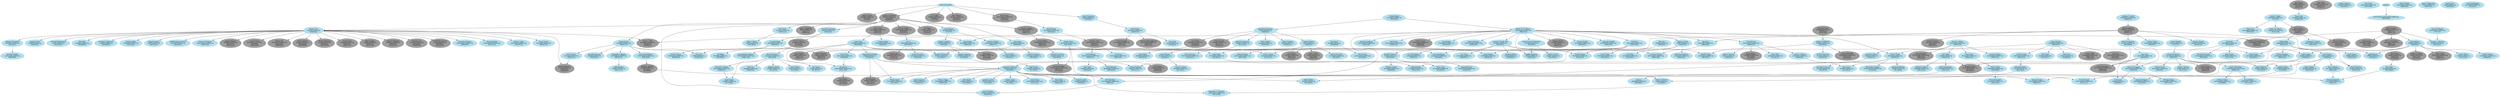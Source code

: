 # $FreeBSD$

# This file is meant to list all FreeBSD src committers and describe the
# mentor-mentee relationships between them.
# The graphical output can be generated from this file with the following
# command:
# $ dot -T png -o file.png committers-src.dot
#
# The dot binary is part of the graphics/graphviz port.

digraph src {

# Node definitions follow this example:
#
#   foo [label="Foo Bar\nfoo@FreeBSD.org\n????/??/??"]
#
# ????/??/?? is the date when the commit bit was obtained, usually the one you
# can find looking at svn logs for the svnadmin/access file.
# Use YYYY/MM/DD format.
#
# For returned commit bits, the node definition will follow this example:
#
#   foo [label="Foo Bar\nfoo@FreeBSD.org\n????/??/??\n????/??/??"]
#
# The first date is the same as for an active committer, the second date is
# the date when the commit bit has been returned. Again, check svn logs.

node [color=grey62, style=filled, bgcolor=black];

# Alumni go here.. Try to keep things sorted.

alm [label="Andrew Moore\nalm@FreeBSD.org\n1993/06/12\n????/??/??"]
anholt [label="Eric Anholt\nanholt@FreeBSD.org\n2002/04/22\n2008/08/07"]
archie [label="Archie Cobbs\narchie@FreeBSD.org\n1998/11/06\n2006/06/09"]
arr [label="Andrew R. Reiter\narr@FreeBSD.org\n2001/11/02\n2005/05/25"]
arun [label="Arun Sharma\narun@FreeBSD.org\n2003/03/06\n2006/12/16"]
asmodai [label="Jeroen Ruigrok\nasmodai@FreeBSD.org\n1999/12/16\n2001/11/16"]
benjsc [label="Benjamin Close\nbenjsc@FreeBSD.org\n2007/02/09\n2010/09/15"]
billf [label="Bill Fumerola\nbillf@FreeBSD.org\n1998/11/11\n2008/11/10"]
bmah [label="Bruce A. Mah\nbmah@FreeBSD.org\n2002/01/29\n2009/09/13"]
bmilekic [label="Bosko Milekic\nbmilekic@FreeBSD.org\n2000/09/21\n2008/11/10"]
bushman [label="Michael Bushkov\nbushman@FreeBSD.org\n2007/03/10\n2010/04/29"]
carl [label="Carl Delsey\ncarl@FreeBSD.org\n2013/01/14\n2014/03/06"]
ceri [label="Ceri Davies\nceri@FreeBSD.org\n2006/11/07\n2012/03/07"]
cjc [label="Crist J. Clark\ncjc@FreeBSD.org\n2001/06/01\n2006/12/29"]
davidxu [label="David Xu\ndavidxu@FreeBSD.org\n2002/09/02\n2014/04/14"]
dds [label="Diomidis Spinellis\ndds@FreeBSD.org\n2003/06/20\n2010/09/22"]
dhartmei [label="Daniel Hartmeier\ndhartmei@FreeBSD.org\n2004/04/06\n2008/12/08"]
dmlb [label="Duncan Barclay\ndmlb@FreeBSD.org\n2001/12/14\n2008/11/10"]
dougb [label="Doug Barton\ndougb@FreeBSD.org\n2000/10/26\n2012/10/08"]
eik [label="Oliver Eikemeier\neik@FreeBSD.org\n2004/05/20\n2008/11/10"]
furuta [label="Atsushi Furuta\nfuruta@FreeBSD.org\n2000/06/21\n2003/03/08"]
gj [label="Gary L. Jennejohn\ngj@FreeBSD.org\n1994/??/??\n2006/04/28"]
groudier [label="Gerard Roudier\ngroudier@FreeBSD.org\n1999/12/30\n2006/04/06"]
jake [label="Jake Burkholder\njake@FreeBSD.org\n2000/05/16\n2008/11/10"]
jayanth [label="Jayanth Vijayaraghavan\njayanth@FreeBSD.org\n2000/05/08\n2008/11/10"]
jb [label="John Birrell\njb@FreeBSD.org\n1997/03/27\n2009/12/15"]
jdp [label="John Polstra\njdp@FreeBSD.org\n1995/12/07\n2008/02/26"]
jedgar [label="Chris D. Faulhaber\njedgar@FreeBSD.org\n1999/12/15\n2006/04/07"]
jkh [label="Jordan K. Hubbard\njkh@FreeBSD.org\n1993/06/12\n2008/06/13"]
jlemon [label="Jonathan Lemon\njlemon@FreeBSD.org\n1997/08/14\n2008/11/10"]
joe [label="Josef Karthauser\njoe@FreeBSD.org\n1999/10/22\n2008/08/10"]
jtc [label="J.T. Conklin\njtc@FreeBSD.org\n1993/06/12\n????/??/??"]
kbyanc [label="Kelly Yancey\nkbyanc@FreeBSD.org\n2000/07/11\n2006/07/25"]
keichii [label="Michael Wu\nkeichii@FreeBSD.org\n2001/03/07\n2006/04/28"]
linimon [label="Mark Linimon\nlinimon@FreeBSD.org\n2006/09/30\n2008/05/04"]
lulf [label="Ulf Lilleengen\nlulf@FreeBSD.org\n2007/10/24\n2012/01/19"]
mb [label="Maxim Bolotin\nmb@FreeBSD.org\n2000/04/06\n2003/03/08"]
marks [label="Mark Santcroos\nmarks@FreeBSD.org\n2004/03/18\n2008/09/29"]
mike [label="Mike Barcroft\nmike@FreeBSD.org\n2001/07/17\n2006/04/28"]
msmith [label="Mike Smith\nmsmith@FreeBSD.org\n1996/10/22\n2003/12/15"]
murray [label="Murray Stokely\nmurray@FreeBSD.org\n2000/04/05\n2010/07/25"]
mux [label="Maxime Henrion\nmux@FreeBSD.org\n2002/03/03\n2011/06/22"]
nate [label="Nate Willams\nnate@FreeBSD.org\n1993/06/12\n2003/12/15"]
njl [label="Nate Lawson\nnjl@FreeBSD.org\n2002/08/07\n2008/02/16"]
non [label="Noriaki Mitsnaga\nnon@FreeBSD.org\n2000/06/19\n2007/03/06"]
onoe [label="Atsushi Onoe\nonoe@FreeBSD.org\n2000/07/21\n2008/11/10"]
rafan [label="Rong-En Fan\nrafan@FreeBSD.org\n2007/01/31\n2012/07/23"]
randi [label="Randi Harper\nrandi@FreeBSD.org\n2010/04/20\n2012/05/10"]
rgrimes [label="Rod Grimes\nrgrimes@FreeBSD.org\n1993/06/12\n2003/03/08"]
rink [label="Rink Springer\nrink@FreeBSD.org\n2006/01/16\n2010/11/04"]
robert [label="Robert Drehmel\nrobert@FreeBSD.org\n2001/08/23\n2006/05/13"]
sah [label="Sam Hopkins\nsah@FreeBSD.org\n2004/12/15\n2008/11/10"]
shafeeq [label="Shafeeq Sinnamohideen\nshafeeq@FreeBSD.org\n2000/06/19\n2006/04/06"]
sheldonh [label="Sheldon Hearn\nsheldonh@FreeBSD.org\n1999/06/14\n2006/05/13"]
shiba [label="Takeshi Shibagaki\nshiba@FreeBSD.org\n2000/06/19\n2008/11/10"]
shin [label="Yoshinobu Inoue\nshin@FreeBSD.org\n1999/07/29\n2003/03/08"]
snb [label="Nick Barkas\nsnb@FreeBSD.org\n2009/05/05\n2010/11/04"]
tmm [label="Thomas Moestl\ntmm@FreeBSD.org\n2001/03/07\n2006/07/12"]
toshi [label="Toshihiko Arai\ntoshi@FreeBSD.org\n2000/07/06\n2003/03/08"]
tshiozak [label="Takuya SHIOZAKI\ntshiozak@FreeBSD.org\n2001/04/25\n2003/03/08"]
uch [label="UCHIYAMA Yasushi\nuch@FreeBSD.org\n2000/06/21\n2002/04/24"]
wilko [label="Wilko Bulte\nwilko@FreeBSD.org\n2000/01/13\n2013/01/17"]
yar [label="Yar Tikhiy\nyar@FreeBSD.org\n2001/03/25\n2012/05/23"]
zack [label="Zack Kirsch\nzack@FreeBSD.org\n2010/11/05\n2012/09/08"]


node [color=lightblue2, style=filled, bgcolor=black];

# Current src committers go here. Try to keep things sorted.

ache [label="Andrey Chernov\nache@FreeBSD.org\n1993/10/31"]
achim [label="Achim Leubner\nachim@FreeBSD.org\n2013/01/23"]
adrian [label="Adrian Chadd\nadrian@FreeBSD.org\n2000/07/03"]
ae [label="Andrey V. Elsukov\nae@FreeBSD.org\n2010/06/03"]
akiyama [label="Shunsuke Akiyama\nakiyama@FreeBSD.org\n2000/06/19"]
alc [label="Alan Cox\nalc@FreeBSD.org\n1999/02/23"]
ambrisko [label="Doug Ambrisko\nambrisko@FreeBSD.org\n2001/12/19"]
anchie [label="Ana Kukec\nanchie@FreeBSD.org\n2010/04/14"]
andre [label="Andre Oppermann\nandre@FreeBSD.org\n2003/11/12"]
andreast [label="Andreas Tobler\nandreast@FreeBSD.org\n2010/09/05"]
andrew [label="Andrew Turner\nandrew@FreeBSD.org\n2010/07/19"]
antoine [label="Antoine Brodin\nantoine@FreeBSD.org\n2008/02/03"]
ariff [label="Ariff Abdullah\nariff@FreeBSD.org\n2005/11/14"]
art [label="Artem Belevich\nart@FreeBSD.org\n2011/03/29"]
asomers [label="Alan Somers\nasomers@FreeBSD.org\n2013/04/24"]
avg [label="Andriy Gapon\navg@FreeBSD.org\n2009/02/18"]
bapt [label="Baptiste Daroussin\nbapt@FreeBSD.org\n2011/12/23"]
bdrewery [label="Bryan Drewery\nbdrewery@FreeBSD.org\n2013/12/14"]
benl [label="Ben Laurie\nbenl@FreeBSD.org\n2011/05/18"]
benno [label="Benno Rice\nbenno@FreeBSD.org\n2000/11/02"]
bms [label="Bruce M Simpson\nbms@FreeBSD.org\n2003/08/06"]
br [label="Ruslan Bukin\nbr@FreeBSD.org\n2013/09/02"]
brian [label="Brian Somers\nbrian@FreeBSD.org\n1996/12/16"]
brooks [label="Brooks Davis\nbrooks@FreeBSD.org\n2001/06/21"]
brucec [label="Bruce Cran\nbrucec@FreeBSD.org\n2010/01/29"]
brueffer [label="Christian Brueffer\nbrueffer@FreeBSD.org\n2006/02/28"]
bruno [label="Bruno Ducrot\nbruno@FreeBSD.org\n2005/07/18"]
bryanv [label="Bryan Venteicher\nbryanv@FreeBSD.org\n2012/11/03"]
bschmidt [label="Bernhard Schmidt\nbschmidt@FreeBSD.org\n2010/02/06"]
bz [label="Bjoern A. Zeeb\nbz@FreeBSD.org\n2004/07/27"]
cognet [label="Olivier Houchard\ncognet@FreeBSD.org\n2002/10/09"]
cokane [label="Coleman Kane\ncokane@FreeBSD.org\n2000/06/19"]
cperciva [label="Colin Percival\ncperciva@FreeBSD.org\n2004/01/20"]
csjp [label="Christian S.J. Peron\ncsjp@FreeBSD.org\n2004/05/04"]
das [label="David Schultz\ndas@FreeBSD.org\n2003/02/21"]
davide [label="Davide Italiano\ndavide@FreeBSD.org\n2012/01/27"]
dchagin [label="Dmitry Chagin\ndchagin@FreeBSD.org\n2009/02/28"]
delphij [label="Xin Li\ndelphij@FreeBSD.org\n2004/09/14"]
des [label="Dag-Erling Smorgrav\ndes@FreeBSD.org\n1998/04/03"]
dfr [label="Doug Rabson\ndfr@FreeBSD.org\n????/??/??"]
dg [label="David Greenman\ndg@FreeBSD.org\n1993/06/14"]
dim [label="Dimitry Andric\ndim@FreeBSD.org\n2010/08/30"]
dteske [label="Devin Teske\ndteske@FreeBSD.org\n2012/04/10"]
dumbbell [label="Jean-Sebastien Pedron\ndumbbell@FreeBSD.org\n2004/11/29"]
dwmalone [label="David Malone\ndwmalone@FreeBSD.org\n2000/07/11"]
eadler [label="Eitan Adler\neadler@FreeBSD.org\n2012/01/18"]
ed [label="Ed Schouten\ned@FreeBSD.org\n2008/05/22"]
edavis [label="Eric Davis\nedavis@FreeBSD.org\n2013/10/09"]
edwin [label="Edwin Groothuis\nedwin@FreeBSD.org\n2007/06/25"]
eivind [label="Eivind Eklund\neivind@FreeBSD.org\n1997/02/02"]
emaste [label="Ed Maste\nemaste@FreeBSD.org\n2005/10/04"]
emax [label="Maksim Yevmenkin\nemax@FreeBSD.org\n2003/10/12"]
eri [label="Ermal Luci\neri@FreeBSD.org\n2008/06/11"]
fabient [label="Fabien Thomas\nfabient@FreeBSD.org\n2009/03/16"]
fanf [label="Tony Finch\nfanf@FreeBSD.org\n2002/05/05"]
fjoe [label="Max Khon\nfjoe@FreeBSD.org\n2001/08/06"]
flz [label="Florent Thoumie\nflz@FreeBSD.org\n2006/03/30"]
gabor [label="Gabor Kovesdan\ngabor@FreeBSD.org\n2010/02/02"]
gad [label="Garance A. Drosehn\ngad@FreeBSD.org\n2000/10/27"]
gallatin [label="Andrew Gallatin\ngallatin@FreeBSD.org\n1999/01/15"]
gavin [label="Gavin Atkinson\ngavin@FreeBSD.org\n2009/12/07"]
gibbs [label="Justin T. Gibbs\ngibbs@FreeBSD.org\n????/??/??"]
gjb [label="Glen Barber\ngjb@FreeBSD.org\n2013/06/04"]
gleb [label="Gleb Kurtsou\ngleb@FreeBSD.org\n2011/09/19"]
glebius [label="Gleb Smirnoff\nglebius@FreeBSD.org\n2004/07/14"]
gnn [label="George V. Neville-Neil\ngnn@FreeBSD.org\n2004/10/11"]
gordon [label="Gordon Tetlow\ngordon@FreeBSD.org\n2002/05/17"]
grehan [label="Peter Grehan\ngrehan@FreeBSD.org\n2002/08/08"]
grog [label="Greg Lehey\ngrog@FreeBSD.org\n1998/08/30"]
gshapiro [label="Gregory Shapiro\ngshapiro@FreeBSD.org\n2000/07/12"]
harti [label="Hartmut Brandt\nharti@FreeBSD.org\n2003/01/29"]
hmp [label="Hiten Pandya\nhmp@FreeBSD.org\n2004/03/23"]
ian [label="Ian Lepore\nian@FreeBSD.org\n2013/01/07"]
iedowse [label="Ian Dowse\niedowse@FreeBSD.org\n2000/12/01"]
imp [label="Warner Losh\nimp@FreeBSD.org\n1996/09/20"]
ivoras [label="Ivan Voras\nivoras@FreeBSD.org\n2008/06/10"]
jamie [label="Jamie Gritton\njamie@FreeBSD.org\n2009/01/28"]
jasone [label="Jason Evans\njasone@FreeBSD.org\n1999/03/03"]
jceel [label="Jakub Klama\njceel@FreeBSD.org\n2011/09/25"]
jchandra [label="Jayachandran C.\njchandra@FreeBSD.org\n2010/05/19"]
jeff [label="Jeff Roberson\njeff@FreeBSD.org\n2002/02/21"]
jh [label="Jaakko Heinonen\njh@FreeBSD.org\n2009/10/02"]
jhb [label="John Baldwin\njhb@FreeBSD.org\n1999/08/23"]
jhibbits [label="Justin Hibbits\njhibbits@FreeBSD.org\n2011/11/30"]
jilles [label="Jilles Tjoelker\njilles@FreeBSD.org\n2009/05/22"]
jimharris [label="Jim Harris\njimharris@FreeBSD.org\n2011/12/09"]
jinmei [label="JINMEI Tatuya\njinmei@FreeBSD.org\n2007/03/17"]
jkim [label="Jung-uk Kim\njkim@FreeBSD.org\n2005/07/06"]
jkoshy [label="A. Joseph Koshy\njkoshy@FreeBSD.org\n1998/05/13"]
jlh [label="Jeremie Le Hen\njlh@FreeBSD.org\n2012/04/22"]
jls [label="Jordan Sissel\njls@FreeBSD.org\n2006/12/06"]
jmg [label="John-Mark Gurney\njmg@FreeBSD.org\n1997/02/13"]
jmmv [label="Julio Merino\njmmv@FreeBSD.org\n2013/11/02"]
joerg [label="Joerg Wunsch\njoerg@FreeBSD.org\n1993/11/14"]
jon [label="Jonathan Chen\njon@FreeBSD.org\n2000/10/17"]
jonathan [label="Jonathan Anderson\njonathan@FreeBSD.org\n2010/10/07"]
jpaetzel [label="Josh Paetzel\njpaetzel@FreeBSD.org\n2011/01/21"]
julian [label="Julian Elischer\njulian@FreeBSD.org\n1993/04/19"]
jwd [label="John De Boskey\njwd@FreeBSD.org\n2000/05/19"]
kaiw [label="Kai Wang\nkaiw@FreeBSD.org\n2007/09/26"]
kan [label="Alexander Kabaev\nkan@FreeBSD.org\n2002/07/21"]
kargl [label="Steven G. Kargl\nkargl@FreeBSD.org\n2011/01/17"]
ken [label="Ken Merry\nken@FreeBSD.org\n1998/09/08"]
kensmith [label="Ken Smith\nkensmith@FreeBSD.org\n2004/01/23"]
kevlo [label="Kevin Lo\nkevlo@FreeBSD.org\n2006/07/23"]
kib [label="Konstantin Belousov\nkib@FreeBSD.org\n2006/06/03"]
kmacy [label="Kip Macy\nkmacy@FreeBSD.org\n2005/06/01"]
le [label="Lukas Ertl\nle@FreeBSD.org\n2004/02/02"]
loos [label="Luiz Otavio O Souza\nloos@FreeBSD.org\n2013/07/03"]
lstewart [label="Lawrence Stewart\nlstewart@FreeBSD.org\n2008/10/06"]
marcel [label="Marcel Moolenaar\nmarcel@FreeBSD.org\n1999/07/03"]
marius [label="Marius Strobl\nmarius@FreeBSD.org\n2004/04/17"]
markj [label="Mark Johnston\nmarkj@FreeBSD.org\n2012/12/18"]
markm [label="Mark Murray\nmarkm@FreeBSD.org\n1995/04/24"]
markus [label="Markus Brueffer\nmarkus@FreeBSD.org\n2006/06/01"]
matteo [label="Matteo Riondato\nmatteo@FreeBSD.org\n2006/01/18"]
mav [label="Alexander Motin\nmav@FreeBSD.org\n2007/04/12"]
maxim [label="Maxim Konovalov\nmaxim@FreeBSD.org\n2002/02/07"]
mdf [label="Matthew Fleming\nmdf@FreeBSD.org\n2010/06/04"]
mdodd [label="Matthew N. Dodd\nmdodd@FreeBSD.org\n1999/07/27"]
melifaro [label="Alexander V. Chernikov\nmelifaro@FreeBSD.org\n2011/10/04"]
mjacob [label="Matt Jacob\nmjacob@FreeBSD.org\n1997/08/13"]
mjg [label="Mateusz Guzik\nmjg@FreeBSD.org\n2012/06/04"]
mlaier [label="Max Laier\nmlaier@FreeBSD.org\n2004/02/10"]
monthadar [label="Monthadar Al Jaberi\nmonthadar@FreeBSD.org\n2012/04/02"]
mp [label="Mark Peek\nmp@FreeBSD.org\n2001/07/27"]
mr [label="Michael Reifenberger\nmr@FreeBSD.org\n2001/09/30"]
neel [label="Neel Natu\nneel@FreeBSD.org\n2009/09/20"]
netchild [label="Alexander Leidinger\nnetchild@FreeBSD.org\n2005/03/31"]
nork [label="Norikatsu Shigemura\nnork@FreeBSD.org\n2009/06/09"]
np [label="Navdeep Parhar\nnp@FreeBSD.org\n2009/06/05"]
nwhitehorn [label="Nathan Whitehorn\nnwhitehorn@FreeBSD.org\n2008/07/03"]
obrien [label="David E. O'Brien\nobrien@FreeBSD.org\n1996/10/29"]
olli [label="Oliver Fromme\nolli@FreeBSD.org\n2008/02/14"]
peadar [label="Peter Edwards\npeadar@FreeBSD.org\n2004/03/08"]
peter [label="Peter Wemm\npeter@FreeBSD.org\n1995/07/04"]
peterj [label="Peter Jeremy\npeterj@FreeBSD.org\n2012/09/14"]
pfg [label="Pedro Giffuni\npfg@FreeBSD.org\n2011/12/01"]
philip [label="Philip Paeps\nphilip@FreeBSD.org\n2004/01/21"]
phk [label="Poul-Henning Kamp\nphk@FreeBSD.org\n1994/02/21"]
pho [label="Peter Holm\npho@FreeBSD.org\n2008/11/16"]
pjd [label="Pawel Jakub Dawidek\npjd@FreeBSD.org\n2004/02/02"]
pkelsey [label="Patrick Kelsey\pkelsey@FreeBSD.org\n2014/05/29"]
pluknet [label="Sergey Kandaurov\npluknet@FreeBSD.org\n2010/10/05"]
ps [label="Paul Saab\nps@FreeBSD.org\n2000/02/23"]
qingli [label="Qing Li\nqingli@FreeBSD.org\n2005/04/13"]
ray [label="Aleksandr Rybalko\nray@FreeBSD.org\n2011/05/25"]
rdivacky [label="Roman Divacky\nrdivacky@FreeBSD.org\n2008/03/13"]
remko [label="Remko Lodder\nremko@FreeBSD.org\n2007/02/23"]
rik [label="Roman Kurakin\nrik@FreeBSD.org\n2003/12/18"]
rmacklem [label="Rick Macklem\nrmacklem@FreeBSD.org\n2009/03/27"]
rmh [label="Robert Millan\nrmh@FreeBSD.org\n2011/09/18"]
rnoland [label="Robert Noland\nrnoland@FreeBSD.org\n2008/09/15"]
roberto [label="Ollivier Robert\nroberto@FreeBSD.org\n1995/02/22"]
royger [label="Roger Pau Monne\nroyger@FreeBSD.org\n2013/11/26"]
rpaulo [label="Rui Paulo\nrpaulo@FreeBSD.org\n2007/09/25"]
rrs [label="Randall R Stewart\nrrs@FreeBSD.org\n2007/02/08"]
rse [label="Ralf S. Engelschall\nrse@FreeBSD.org\n1997/07/31"]
rstone [label="Ryan Stone\nrstone@FreeBSD.org\n2010/04/19"]
ru [label="Ruslan Ermilov\nru@FreeBSD.org\n1999/05/27"]
rwatson [label="Robert N. M. Watson\nrwatson@FreeBSD.org\n1999/12/16"]
sam [label="Sam Leffler\nsam@FreeBSD.org\n2002/07/02"]
sanpei [label="MIHIRA Sanpei Yoshiro\nsanpei@FreeBSD.org\n2000/06/19"]
sbruno [label="Sean Bruno\nsbruno@FreeBSD.org\n2008/08/02"]
scf [label="Sean C. Farley\nscf@FreeBSD.org\n2007/06/24"]
schweikh [label="Jens Schweikhardt\nschweikh@FreeBSD.org\n2001/04/06"]
scottl [label="Scott Long\nscottl@FreeBSD.org\n2000/09/28"]
se [label="Stefan Esser\nse@FreeBSD.org\n1994/08/26"]
sephe [label="Sepherosa Ziehau\nsephe@FreeBSD.org\n2007/03/28"]
sepotvin [label="Stephane E. Potvin\nsepotvin@FreeBSD.org\n2007/02/15"]
simon [label="Simon L. Nielsen\nsimon@FreeBSD.org\n2006/03/07"]
sjg [label="Simon J. Gerraty\nsjg@FreeBSD.org\n2012/10/23"]
slm [label="Stephen McConnell\nslm@FreeBSD.org\n2014/05/07"]
smh [label="Steven Hartland\nsmh@FreeBSD.org\n2012/11/12"]
sobomax [label="Maxim Sobolev\nsobomax@FreeBSD.org\n2001/07/25"]
sos [label="Soren Schmidt\nsos@FreeBSD.org\n????/??/??"]
sson [label="Stacey Son\nsson@FreeBSD.org\n2008/07/08"]
stas [label="Stanislav Sedov\nstas@FreeBSD.org\n2008/08/22"]
suz [label="SUZUKI Shinsuke\nsuz@FreeBSD.org\n2002/03/26"]
syrinx [label="Shteryana Shopova\nsyrinx@FreeBSD.org\n2006/10/07"]
takawata [label="Takanori Watanabe\ntakawata@FreeBSD.org\n2000/07/06"]
theraven [label="David Chisnall\ntheraven@FreeBSD.org\n2011/11/11"]
thompsa [label="Andrew Thompson\nthompsa@FreeBSD.org\n2005/05/25"]
ticso [label="Bernd Walter\nticso@FreeBSD.org\n2002/01/31"]
tijl [label="Tijl Coosemans\ntijl@FreeBSD.org\n2010/07/16"]
trasz [label="Edward Tomasz Napierala\ntrasz@FreeBSD.org\n2008/08/22"]
trhodes [label="Tom Rhodes\ntrhodes@FreeBSD.org\n2002/05/28"]
trociny [label="Mikolaj Golub\ntrociny@FreeBSD.org\n2011/03/10"]
tuexen [label="Michael Tuexen\ntuexen@FreeBSD.org\n2009/06/06"]
tychon [label="Tycho Nightingale\ntychon@FreeBSD.org\n2014/01/21"]
ume [label="Hajimu UMEMOTO\nume@FreeBSD.org\n2000/02/26"]
uqs [label="Ulrich Spoerlein\nuqs@FreeBSD.org\n2010/01/28"]
vanhu [label="Yvan Vanhullebus\nvanhu@FreeBSD.org\n2008/07/21"]
versus [label="Konrad Jankowski\nversus@FreeBSD.org\n2008/10/27"]
weongyo [label="Weongyo Jeong\nweongyo@FreeBSD.org\n2007/12/21"]
wes [label="Wes Peters\nwes@FreeBSD.org\n1998/11/25"]
wkoszek [label="Wojciech A. Koszek\nwkoszek@FreeBSD.org\n2006/02/21"]
wollman [label="Garrett Wollman\nwollman@FreeBSD.org\n????/??/??"]
wsalamon [label="Wayne Salamon\nwsalamon@FreeBSD.org\n2005/06/25"]
yongari [label="Pyun YongHyeon\nyongari@FreeBSD.org\n2004/08/01"]
zbb [label="Zbigniew Bodek\nzbb@FreeBSD.org\n2013/09/02"]
zec [label="Marko Zec\nzec@FreeBSD.org\n2008/06/22"]
zml [label="Zachary Loafman\nzml@FreeBSD.org\n2009/05/27"]
zont [label="Andrey Zonov\nzont@FreeBSD.org\n2012/08/21"]

# Pseudo target representing rev 1.1 of commit.allow
day1 [label="Birth of FreeBSD"]

# Here are the mentor/mentee relationships.
# Group together all the mentees for a particular mentor.
# Keep the list sorted by mentor login.

day1 -> jtc
day1 -> jkh
day1 -> nate
day1 -> rgrimes
day1 -> alm
day1 -> dg

adrian -> loos
adrian -> monthadar
adrian -> ray
adrian -> rmh

ae -> melifaro

alc -> davide

andre -> qingli

anholt -> jkim

avg -> art
avg -> pluknet
avg -> smh

bapt -> bdrewery

benno -> grehan

billf -> dougb
billf -> gad
billf -> jedgar
billf -> jhb
billf -> shafeeq

bmilekic -> csjp

bms -> dhartmei
bms -> mlaier
bms -> thompsa

brian -> joe

brooks -> bushman
brooks -> jamie
brooks -> theraven

bz -> anchie
bz -> jamie
bz -> syrinx

cognet -> br
cognet -> jceel
cognet -> kevlo
cognet -> ian
cognet -> wkoszek
cognet -> zbb

cperciva -> eadler
cperciva -> flz
cperciva -> randi
cperciva -> simon

csjp -> bushman

das -> kargl

delphij -> gabor
delphij -> rafan

des -> anholt
des -> hmp
des -> mike
des -> olli
des -> ru
des -> bapt

dds -> versus

dfr -> gallatin
dfr -> zml

dg -> peter

dim -> theraven

dwmalone -> fanf
dwmalone -> peadar
dwmalone -> snb

ed -> dim
ed -> gavin
ed -> jilles
ed -> rdivacky
ed -> uqs

eivind -> des
eivind -> rwatson

emaste -> achim
emaste -> rstone
emaste -> dteske
emaste -> markj

emax -> markus

fjoe -> versus

gallatin -> ticso

gavin -> versus

gibbs -> mjacob
gibbs -> njl
gibbs -> royger

glebius -> mav

gnn -> jinmei
gnn -> rrs
gnn -> ivoras
gnn -> vanhu
gnn -> lstewart
gnn -> np
gnn -> davide

grehan -> bryanv

grog -> edwin
grog -> le
grog -> peterj

imp -> akiyama
imp -> ambrisko
imp -> andrew
imp -> bmah
imp -> bruno
imp -> dmlb
imp -> emax
imp -> furuta
imp -> joe
imp -> jon
imp -> keichii
imp -> mb
imp -> mr
imp -> neel
imp -> non
imp -> nork
imp -> onoe
imp -> remko
imp -> rik
imp -> rink
imp -> sanpei
imp -> shiba
imp -> takawata
imp -> toshi
imp -> uch

jake -> bms
jake -> gordon
jake -> harti
jake -> jeff
jake -> kmacy
jake -> robert
jake -> yongari

jb -> sson

jdp -> fjoe

jhb -> arr
jhb -> avg
jhb -> jeff
jhb -> kbyanc
jhb -> peterj
jhb -> pfg
jhb -> rnoland

jimharris -> carl

jkh -> dfr
jkh -> gj
jkh -> grog
jkh -> imp
jkh -> jlemon
jkh -> joerg
jkh -> jwd
jkh -> msmith
jkh -> murray
jkh -> phk
jkh -> wes
jkh -> yar

jkoshy -> kaiw
jkoshy -> fabient
jkoshy -> rstone

jlemon -> bmilekic
jlemon -> brooks

jmallett -> pkelsey

joerg -> brian
joerg -> eik
joerg -> jmg
joerg -> le
joerg -> netchild
joerg -> schweikh

julian -> glebius
julian -> davidxu
julian -> archie
julian -> adrian
julian -> zec
julian -> mp

kan -> kib

ken -> asomers
ken -> slm

kib -> ae
kib -> dchagin
kib -> gjb
kib -> jlh
kib -> jpaetzel
kib -> lulf
kib -> melifaro
kib -> pho
kib -> pluknet
kib -> rdivacky
kib -> rmacklem
kib -> rmh
kib -> stas
kib -> tijl
kib -> trociny
kib -> zont

kmacy -> lstewart

marcel -> art
marcel -> arun
marcel -> marius
marcel -> nwhitehorn
marcel -> sjg

markm -> jasone
markm -> sheldonh

mav -> ae

mdf -> gleb

mdodd -> jake

mike -> das

mlaier -> benjsc
mlaier -> dhartmei
mlaier -> thompsa
mlaier -> eri

msmith -> cokane
msmith -> jasone
msmith -> scottl

murray -> delphij

mux -> cognet
mux -> dumbbell

netchild -> ariff

njl -> marks
njl -> philip
njl -> rpaulo
njl -> sepotvin

nwhitehorn -> andreast
nwhitehorn -> jhibbits

obrien -> benno
obrien -> groudier
obrien -> gshapiro
obrien -> kan
obrien -> sam

peter -> asmodai
peter -> jayanth
peter -> ps

philip -> benl
philip -> ed
philip -> jls
philip -> matteo
philip -> uqs

phk -> jkoshy
phk -> mux

pjd -> kib
pjd -> lulf
pjd -> smh
pjd -> trociny

rgrimes -> markm

rmacklem -> jwd

rpaulo -> avg
rpaulo -> bschmidt
rpaulo -> dim
rpaulo -> jmmv

rrs -> brucec
rrs -> jchandra
rrs -> tuexen

rstone -> markj

ru -> ceri
ru -> cjc
ru -> eik
ru -> maxim
ru -> sobomax

rwatson -> adrian
rwatson -> antoine
rwatson -> bmah
rwatson -> brueffer
rwatson -> bz
rwatson -> cperciva
rwatson -> emaste
rwatson -> gnn
rwatson -> jh
rwatson -> jonathan
rwatson -> kensmith
rwatson -> kmacy
rwatson -> linimon
rwatson -> rmacklem
rwatson -> shafeeq
rwatson -> tmm
rwatson -> trasz
rwatson -> trhodes
rwatson -> wsalamon

sam -> andre
sam -> benjsc
sam -> sephe

sbruno -> jimharris

schweikh -> dds

scottl -> achim
scottl -> jimharris
scottl -> pjd
scottl -> sah
scottl -> sbruno
scottl -> slm
scottl -> yongari

sheldonh -> dwmalone
sheldonh -> iedowse

shin -> ume

simon -> benl

sos -> marcel

thompsa -> weongyo
thompsa -> eri

trasz -> jh
trasz -> mjg

ume -> jinmei
ume -> suz
ume -> tshiozak

wes -> scf

wkoszek -> jceel

wollman -> gad

zml -> mdf
zml -> zack

}
